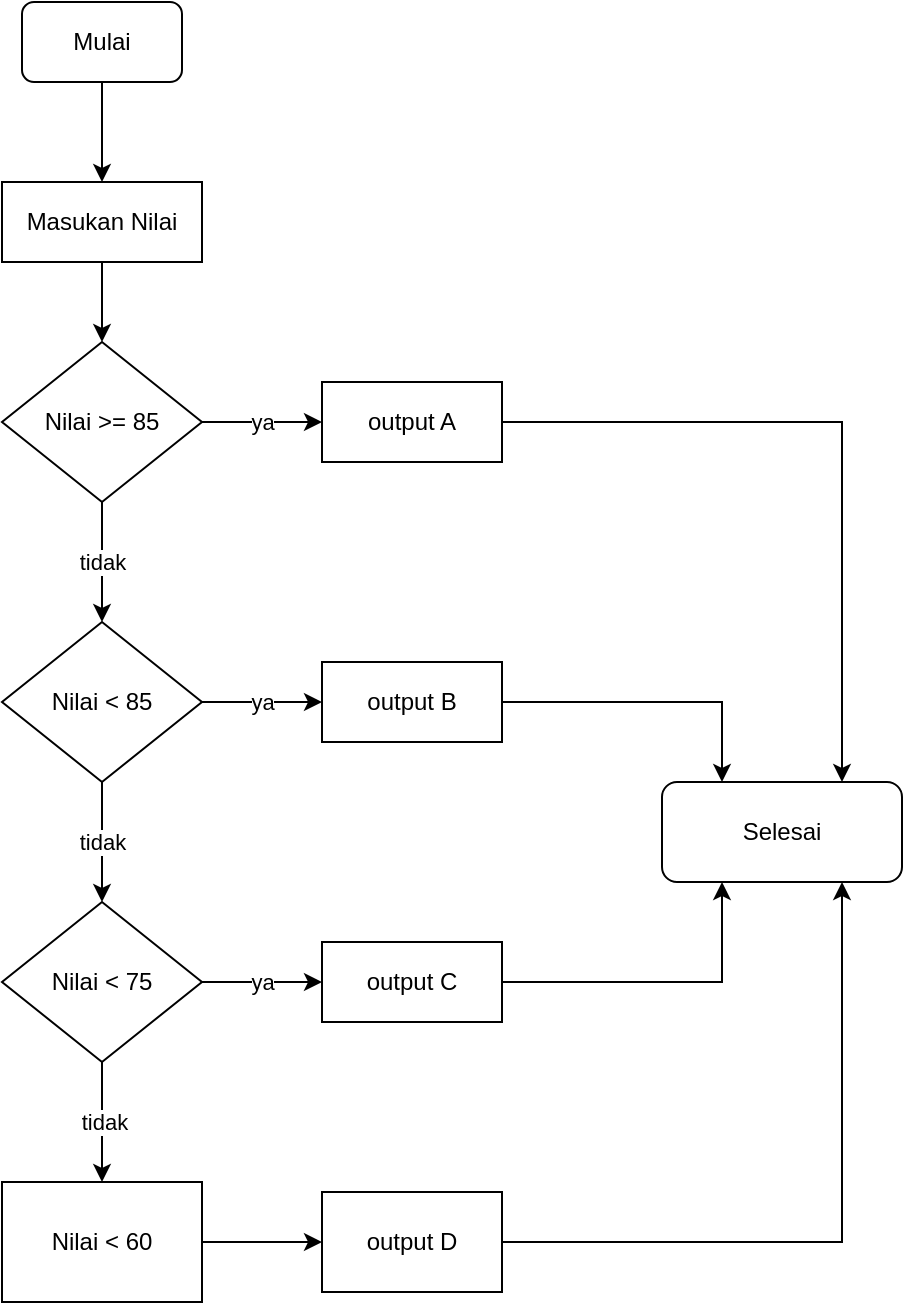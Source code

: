 <mxfile version="24.7.14">
  <diagram name="Page-1" id="pMQ25FirVSIRJUznO5Sh">
    <mxGraphModel dx="1588" dy="824" grid="1" gridSize="10" guides="1" tooltips="1" connect="1" arrows="1" fold="1" page="1" pageScale="1" pageWidth="850" pageHeight="1100" math="0" shadow="0">
      <root>
        <mxCell id="0" />
        <mxCell id="1" parent="0" />
        <mxCell id="dXJeimvYDSdvy3GtaXaQ-6" value="" style="edgeStyle=orthogonalEdgeStyle;rounded=0;orthogonalLoop=1;jettySize=auto;html=1;" edge="1" parent="1" source="dXJeimvYDSdvy3GtaXaQ-1" target="dXJeimvYDSdvy3GtaXaQ-4">
          <mxGeometry relative="1" as="geometry" />
        </mxCell>
        <mxCell id="dXJeimvYDSdvy3GtaXaQ-1" value="Mulai" style="rounded=1;whiteSpace=wrap;html=1;" vertex="1" parent="1">
          <mxGeometry x="320" y="70" width="80" height="40" as="geometry" />
        </mxCell>
        <mxCell id="dXJeimvYDSdvy3GtaXaQ-9" value="" style="edgeStyle=orthogonalEdgeStyle;rounded=0;orthogonalLoop=1;jettySize=auto;html=1;" edge="1" parent="1" source="dXJeimvYDSdvy3GtaXaQ-4" target="dXJeimvYDSdvy3GtaXaQ-8">
          <mxGeometry relative="1" as="geometry" />
        </mxCell>
        <mxCell id="dXJeimvYDSdvy3GtaXaQ-4" value="Masukan Nilai" style="rounded=0;whiteSpace=wrap;html=1;" vertex="1" parent="1">
          <mxGeometry x="310" y="160" width="100" height="40" as="geometry" />
        </mxCell>
        <mxCell id="dXJeimvYDSdvy3GtaXaQ-11" value="tidak" style="edgeStyle=orthogonalEdgeStyle;rounded=0;orthogonalLoop=1;jettySize=auto;html=1;" edge="1" parent="1" source="dXJeimvYDSdvy3GtaXaQ-8" target="dXJeimvYDSdvy3GtaXaQ-10">
          <mxGeometry relative="1" as="geometry" />
        </mxCell>
        <mxCell id="dXJeimvYDSdvy3GtaXaQ-21" value="ya" style="edgeStyle=orthogonalEdgeStyle;rounded=0;orthogonalLoop=1;jettySize=auto;html=1;" edge="1" parent="1" source="dXJeimvYDSdvy3GtaXaQ-8" target="dXJeimvYDSdvy3GtaXaQ-20">
          <mxGeometry relative="1" as="geometry" />
        </mxCell>
        <mxCell id="dXJeimvYDSdvy3GtaXaQ-8" value="Nilai &amp;gt;= 85" style="rhombus;whiteSpace=wrap;html=1;rounded=0;" vertex="1" parent="1">
          <mxGeometry x="310" y="240" width="100" height="80" as="geometry" />
        </mxCell>
        <mxCell id="dXJeimvYDSdvy3GtaXaQ-14" value="tidak" style="edgeStyle=orthogonalEdgeStyle;rounded=0;orthogonalLoop=1;jettySize=auto;html=1;" edge="1" parent="1" source="dXJeimvYDSdvy3GtaXaQ-10" target="dXJeimvYDSdvy3GtaXaQ-13">
          <mxGeometry relative="1" as="geometry" />
        </mxCell>
        <mxCell id="dXJeimvYDSdvy3GtaXaQ-23" value="ya" style="edgeStyle=orthogonalEdgeStyle;rounded=0;orthogonalLoop=1;jettySize=auto;html=1;" edge="1" parent="1" source="dXJeimvYDSdvy3GtaXaQ-10" target="dXJeimvYDSdvy3GtaXaQ-22">
          <mxGeometry relative="1" as="geometry" />
        </mxCell>
        <mxCell id="dXJeimvYDSdvy3GtaXaQ-10" value="Nilai &amp;lt; 85" style="rhombus;whiteSpace=wrap;html=1;rounded=0;" vertex="1" parent="1">
          <mxGeometry x="310" y="380" width="100" height="80" as="geometry" />
        </mxCell>
        <mxCell id="dXJeimvYDSdvy3GtaXaQ-18" value="tidak" style="edgeStyle=orthogonalEdgeStyle;rounded=0;orthogonalLoop=1;jettySize=auto;html=1;" edge="1" parent="1" source="dXJeimvYDSdvy3GtaXaQ-13">
          <mxGeometry relative="1" as="geometry">
            <mxPoint x="360" y="660" as="targetPoint" />
          </mxGeometry>
        </mxCell>
        <mxCell id="dXJeimvYDSdvy3GtaXaQ-25" value="ya" style="edgeStyle=orthogonalEdgeStyle;rounded=0;orthogonalLoop=1;jettySize=auto;html=1;" edge="1" parent="1" source="dXJeimvYDSdvy3GtaXaQ-13" target="dXJeimvYDSdvy3GtaXaQ-24">
          <mxGeometry relative="1" as="geometry" />
        </mxCell>
        <mxCell id="dXJeimvYDSdvy3GtaXaQ-13" value="Nilai &amp;lt; 75" style="rhombus;whiteSpace=wrap;html=1;rounded=0;" vertex="1" parent="1">
          <mxGeometry x="310" y="520" width="100" height="80" as="geometry" />
        </mxCell>
        <mxCell id="dXJeimvYDSdvy3GtaXaQ-33" style="edgeStyle=orthogonalEdgeStyle;rounded=0;orthogonalLoop=1;jettySize=auto;html=1;entryX=0.75;entryY=0;entryDx=0;entryDy=0;" edge="1" parent="1" source="dXJeimvYDSdvy3GtaXaQ-20" target="dXJeimvYDSdvy3GtaXaQ-32">
          <mxGeometry relative="1" as="geometry" />
        </mxCell>
        <mxCell id="dXJeimvYDSdvy3GtaXaQ-20" value="output A" style="whiteSpace=wrap;html=1;rounded=0;" vertex="1" parent="1">
          <mxGeometry x="470" y="260" width="90" height="40" as="geometry" />
        </mxCell>
        <mxCell id="dXJeimvYDSdvy3GtaXaQ-34" style="edgeStyle=orthogonalEdgeStyle;rounded=0;orthogonalLoop=1;jettySize=auto;html=1;entryX=0.25;entryY=0;entryDx=0;entryDy=0;" edge="1" parent="1" source="dXJeimvYDSdvy3GtaXaQ-22" target="dXJeimvYDSdvy3GtaXaQ-32">
          <mxGeometry relative="1" as="geometry">
            <Array as="points">
              <mxPoint x="670" y="420" />
            </Array>
          </mxGeometry>
        </mxCell>
        <mxCell id="dXJeimvYDSdvy3GtaXaQ-22" value="output B" style="whiteSpace=wrap;html=1;rounded=0;" vertex="1" parent="1">
          <mxGeometry x="470" y="400" width="90" height="40" as="geometry" />
        </mxCell>
        <mxCell id="dXJeimvYDSdvy3GtaXaQ-35" style="edgeStyle=orthogonalEdgeStyle;rounded=0;orthogonalLoop=1;jettySize=auto;html=1;entryX=0.25;entryY=1;entryDx=0;entryDy=0;" edge="1" parent="1" source="dXJeimvYDSdvy3GtaXaQ-24" target="dXJeimvYDSdvy3GtaXaQ-32">
          <mxGeometry relative="1" as="geometry" />
        </mxCell>
        <mxCell id="dXJeimvYDSdvy3GtaXaQ-24" value="output C" style="rounded=0;whiteSpace=wrap;html=1;" vertex="1" parent="1">
          <mxGeometry x="470" y="540" width="90" height="40" as="geometry" />
        </mxCell>
        <mxCell id="dXJeimvYDSdvy3GtaXaQ-36" style="edgeStyle=orthogonalEdgeStyle;rounded=0;orthogonalLoop=1;jettySize=auto;html=1;entryX=0.75;entryY=1;entryDx=0;entryDy=0;" edge="1" parent="1" source="dXJeimvYDSdvy3GtaXaQ-27" target="dXJeimvYDSdvy3GtaXaQ-32">
          <mxGeometry relative="1" as="geometry" />
        </mxCell>
        <mxCell id="dXJeimvYDSdvy3GtaXaQ-27" value="output D" style="rounded=0;whiteSpace=wrap;html=1;" vertex="1" parent="1">
          <mxGeometry x="470" y="665" width="90" height="50" as="geometry" />
        </mxCell>
        <mxCell id="dXJeimvYDSdvy3GtaXaQ-31" value="" style="edgeStyle=orthogonalEdgeStyle;rounded=0;orthogonalLoop=1;jettySize=auto;html=1;" edge="1" parent="1" source="dXJeimvYDSdvy3GtaXaQ-29" target="dXJeimvYDSdvy3GtaXaQ-27">
          <mxGeometry relative="1" as="geometry" />
        </mxCell>
        <mxCell id="dXJeimvYDSdvy3GtaXaQ-29" value="Nilai &amp;lt; 60" style="rounded=0;whiteSpace=wrap;html=1;" vertex="1" parent="1">
          <mxGeometry x="310" y="660" width="100" height="60" as="geometry" />
        </mxCell>
        <mxCell id="dXJeimvYDSdvy3GtaXaQ-32" value="Selesai" style="rounded=1;whiteSpace=wrap;html=1;" vertex="1" parent="1">
          <mxGeometry x="640" y="460" width="120" height="50" as="geometry" />
        </mxCell>
      </root>
    </mxGraphModel>
  </diagram>
</mxfile>
